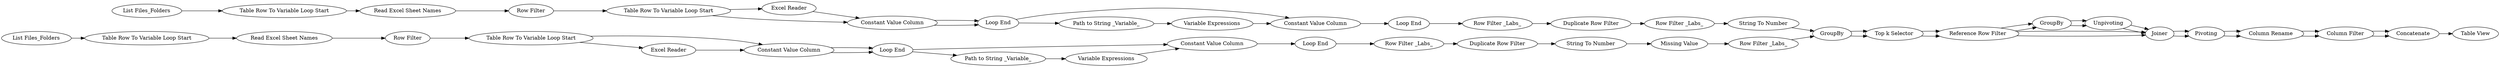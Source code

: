 digraph {
	2 [label="List Files_Folders"]
	3 [label="List Files_Folders"]
	28 [label="Table Row To Variable Loop Start"]
	29 [label="Row Filter"]
	30 [label="Read Excel Sheet Names"]
	31 [label="Table Row To Variable Loop Start"]
	32 [label="Constant Value Column"]
	33 [label="Loop End"]
	34 [label="Excel Reader"]
	35 [label="Constant Value Column"]
	36 [label="Path to String _Variable_"]
	37 [label="Variable Expressions"]
	38 [label="Loop End"]
	39 [label="Duplicate Row Filter"]
	40 [label="Row Filter _Labs_"]
	42 [label="String To Number"]
	45 [label="Missing Value"]
	48 [label="Row Filter _Labs_"]
	46 [label=GroupBy]
	49 [label="Top k Selector"]
	50 [label="Reference Row Filter"]
	51 [label=GroupBy]
	52 [label=Unpivoting]
	55 [label=Joiner]
	56 [label=Pivoting]
	57 [label="Column Rename"]
	58 [label="Column Filter"]
	5 [label="Excel Reader"]
	6 [label="Read Excel Sheet Names"]
	9 [label="Row Filter"]
	12 [label="Constant Value Column"]
	14 [label="Loop End"]
	16 [label="Loop End"]
	19 [label="Table Row To Variable Loop Start"]
	20 [label="Table Row To Variable Loop Start"]
	21 [label="Constant Value Column"]
	23 [label="Path to String _Variable_"]
	24 [label="Variable Expressions"]
	25 [label="Row Filter _Labs_"]
	26 [label="Duplicate Row Filter"]
	61 [label="Row Filter _Labs_"]
	62 [label="String To Number"]
	46 [label=GroupBy]
	49 [label="Top k Selector"]
	50 [label="Reference Row Filter"]
	51 [label=GroupBy]
	52 [label=Unpivoting]
	55 [label=Joiner]
	56 [label=Pivoting]
	57 [label="Column Rename"]
	58 [label="Column Filter"]
	65 [label=Concatenate]
	66 [label="Table View"]
	28 -> 32
	28 -> 34
	29 -> 28
	30 -> 29
	31 -> 30
	32 -> 33
	32 -> 33
	33 -> 35
	33 -> 36
	34 -> 32
	35 -> 38
	36 -> 37
	37 -> 35
	38 -> 40
	39 -> 42
	40 -> 39
	42 -> 45
	45 -> 48
	46 -> 49
	49 -> 50
	50 -> 51
	50 -> 55
	51 -> 52
	52 -> 55
	55 -> 56
	56 -> 57
	57 -> 58
	5 -> 12
	6 -> 9
	9 -> 19
	12 -> 14
	12 -> 14
	14 -> 23
	14 -> 21
	16 -> 25
	19 -> 5
	19 -> 12
	20 -> 6
	21 -> 16
	23 -> 24
	24 -> 21
	25 -> 26
	26 -> 61
	61 -> 62
	46 -> 49
	49 -> 50
	50 -> 51
	50 -> 55
	51 -> 52
	52 -> 55
	55 -> 56
	56 -> 57
	57 -> 58
	2 -> 20
	3 -> 31
	48 -> 46
	58 -> 65
	62 -> 46
	58 -> 65
	65 -> 66
	rankdir=LR
}
